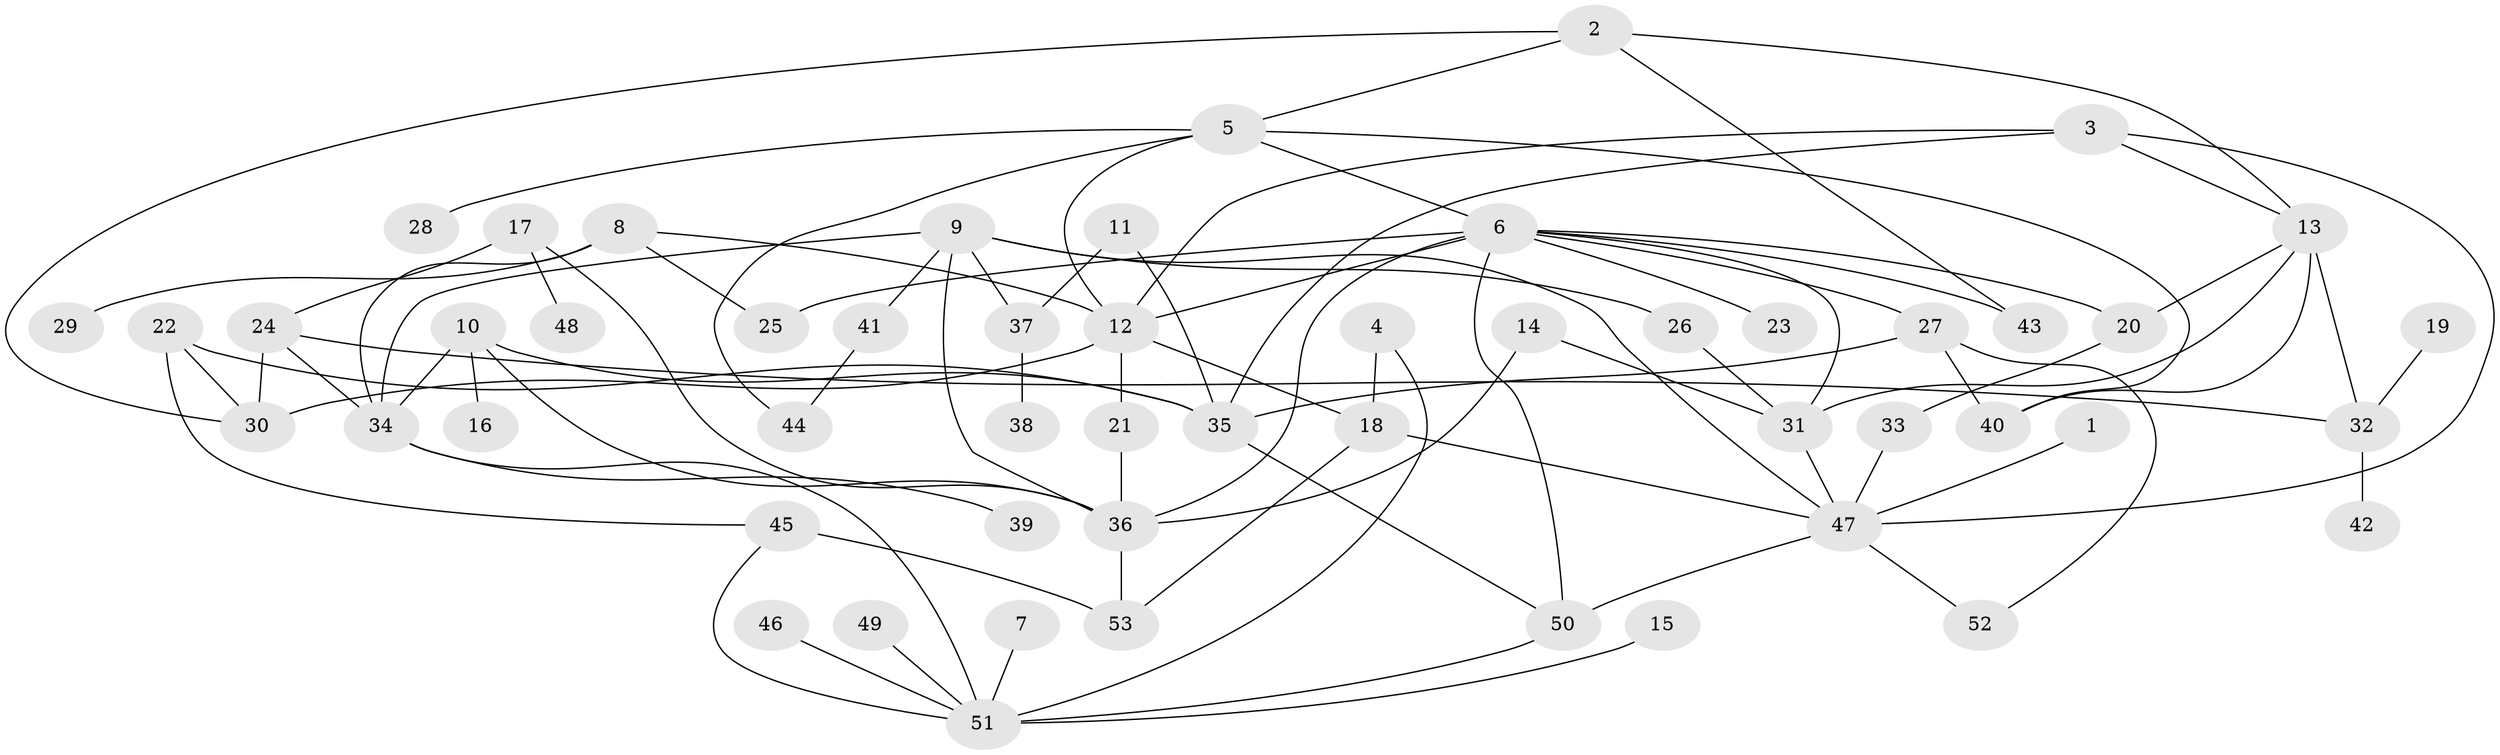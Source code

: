 // original degree distribution, {5: 0.04716981132075472, 10: 0.009433962264150943, 12: 0.009433962264150943, 11: 0.009433962264150943, 7: 0.018867924528301886, 9: 0.02830188679245283, 1: 0.41509433962264153, 4: 0.0660377358490566, 2: 0.24528301886792453, 6: 0.018867924528301886, 3: 0.10377358490566038, 8: 0.02830188679245283}
// Generated by graph-tools (version 1.1) at 2025/01/03/09/25 03:01:44]
// undirected, 53 vertices, 86 edges
graph export_dot {
graph [start="1"]
  node [color=gray90,style=filled];
  1;
  2;
  3;
  4;
  5;
  6;
  7;
  8;
  9;
  10;
  11;
  12;
  13;
  14;
  15;
  16;
  17;
  18;
  19;
  20;
  21;
  22;
  23;
  24;
  25;
  26;
  27;
  28;
  29;
  30;
  31;
  32;
  33;
  34;
  35;
  36;
  37;
  38;
  39;
  40;
  41;
  42;
  43;
  44;
  45;
  46;
  47;
  48;
  49;
  50;
  51;
  52;
  53;
  1 -- 47 [weight=1.0];
  2 -- 5 [weight=1.0];
  2 -- 13 [weight=1.0];
  2 -- 30 [weight=1.0];
  2 -- 43 [weight=1.0];
  3 -- 12 [weight=1.0];
  3 -- 13 [weight=1.0];
  3 -- 35 [weight=1.0];
  3 -- 47 [weight=1.0];
  4 -- 18 [weight=1.0];
  4 -- 51 [weight=1.0];
  5 -- 6 [weight=1.0];
  5 -- 12 [weight=1.0];
  5 -- 28 [weight=1.0];
  5 -- 40 [weight=1.0];
  5 -- 44 [weight=1.0];
  6 -- 12 [weight=1.0];
  6 -- 20 [weight=1.0];
  6 -- 23 [weight=1.0];
  6 -- 25 [weight=1.0];
  6 -- 27 [weight=1.0];
  6 -- 31 [weight=1.0];
  6 -- 36 [weight=1.0];
  6 -- 43 [weight=1.0];
  6 -- 50 [weight=1.0];
  7 -- 51 [weight=1.0];
  8 -- 12 [weight=1.0];
  8 -- 25 [weight=1.0];
  8 -- 29 [weight=1.0];
  8 -- 34 [weight=1.0];
  9 -- 26 [weight=1.0];
  9 -- 34 [weight=1.0];
  9 -- 36 [weight=1.0];
  9 -- 37 [weight=1.0];
  9 -- 41 [weight=1.0];
  9 -- 47 [weight=1.0];
  10 -- 16 [weight=1.0];
  10 -- 34 [weight=1.0];
  10 -- 35 [weight=1.0];
  10 -- 36 [weight=1.0];
  11 -- 35 [weight=1.0];
  11 -- 37 [weight=1.0];
  12 -- 18 [weight=1.0];
  12 -- 21 [weight=1.0];
  12 -- 30 [weight=1.0];
  13 -- 20 [weight=1.0];
  13 -- 31 [weight=2.0];
  13 -- 32 [weight=2.0];
  13 -- 40 [weight=1.0];
  14 -- 31 [weight=1.0];
  14 -- 36 [weight=1.0];
  15 -- 51 [weight=1.0];
  17 -- 24 [weight=1.0];
  17 -- 36 [weight=1.0];
  17 -- 48 [weight=1.0];
  18 -- 47 [weight=1.0];
  18 -- 53 [weight=1.0];
  19 -- 32 [weight=1.0];
  20 -- 33 [weight=1.0];
  21 -- 36 [weight=1.0];
  22 -- 30 [weight=1.0];
  22 -- 35 [weight=1.0];
  22 -- 45 [weight=1.0];
  24 -- 30 [weight=1.0];
  24 -- 32 [weight=1.0];
  24 -- 34 [weight=2.0];
  26 -- 31 [weight=1.0];
  27 -- 35 [weight=2.0];
  27 -- 40 [weight=1.0];
  27 -- 52 [weight=1.0];
  31 -- 47 [weight=1.0];
  32 -- 42 [weight=1.0];
  33 -- 47 [weight=1.0];
  34 -- 39 [weight=1.0];
  34 -- 51 [weight=1.0];
  35 -- 50 [weight=1.0];
  36 -- 53 [weight=1.0];
  37 -- 38 [weight=1.0];
  41 -- 44 [weight=1.0];
  45 -- 51 [weight=1.0];
  45 -- 53 [weight=2.0];
  46 -- 51 [weight=1.0];
  47 -- 50 [weight=1.0];
  47 -- 52 [weight=1.0];
  49 -- 51 [weight=1.0];
  50 -- 51 [weight=1.0];
}
